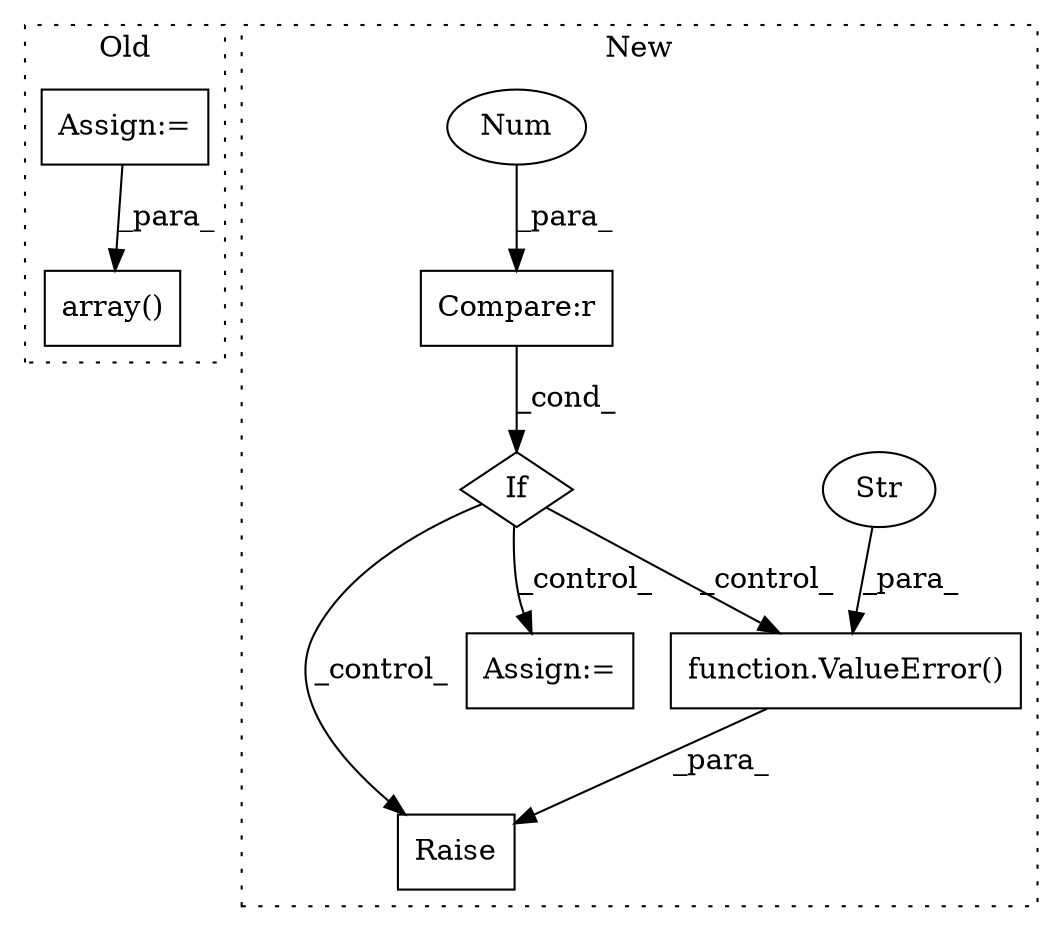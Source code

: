 digraph G {
subgraph cluster0 {
1 [label="array()" a="75" s="582,607" l="9,1" shape="box"];
8 [label="Assign:=" a="68" s="426" l="3" shape="box"];
label = "Old";
style="dotted";
}
subgraph cluster1 {
2 [label="Raise" a="91" s="717" l="6" shape="box"];
3 [label="If" a="96" s="681" l="3" shape="diamond"];
4 [label="Compare:r" a="40" s="684" l="23" shape="box"];
5 [label="Assign:=" a="68" s="1017" l="3" shape="box"];
6 [label="function.ValueError()" a="75" s="723,810" l="24,10" shape="box"];
7 [label="Str" a="66" s="747" l="63" shape="ellipse"];
9 [label="Num" a="76" s="706" l="1" shape="ellipse"];
label = "New";
style="dotted";
}
3 -> 6 [label="_control_"];
3 -> 5 [label="_control_"];
3 -> 2 [label="_control_"];
4 -> 3 [label="_cond_"];
6 -> 2 [label="_para_"];
7 -> 6 [label="_para_"];
8 -> 1 [label="_para_"];
9 -> 4 [label="_para_"];
}